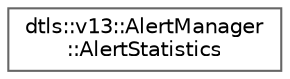 digraph "Graphical Class Hierarchy"
{
 // LATEX_PDF_SIZE
  bgcolor="transparent";
  edge [fontname=Helvetica,fontsize=10,labelfontname=Helvetica,labelfontsize=10];
  node [fontname=Helvetica,fontsize=10,shape=box,height=0.2,width=0.4];
  rankdir="LR";
  Node0 [id="Node000000",label="dtls::v13::AlertManager\l::AlertStatistics",height=0.2,width=0.4,color="grey40", fillcolor="white", style="filled",URL="$structdtls_1_1v13_1_1AlertManager_1_1AlertStatistics.html",tooltip=" "];
}

